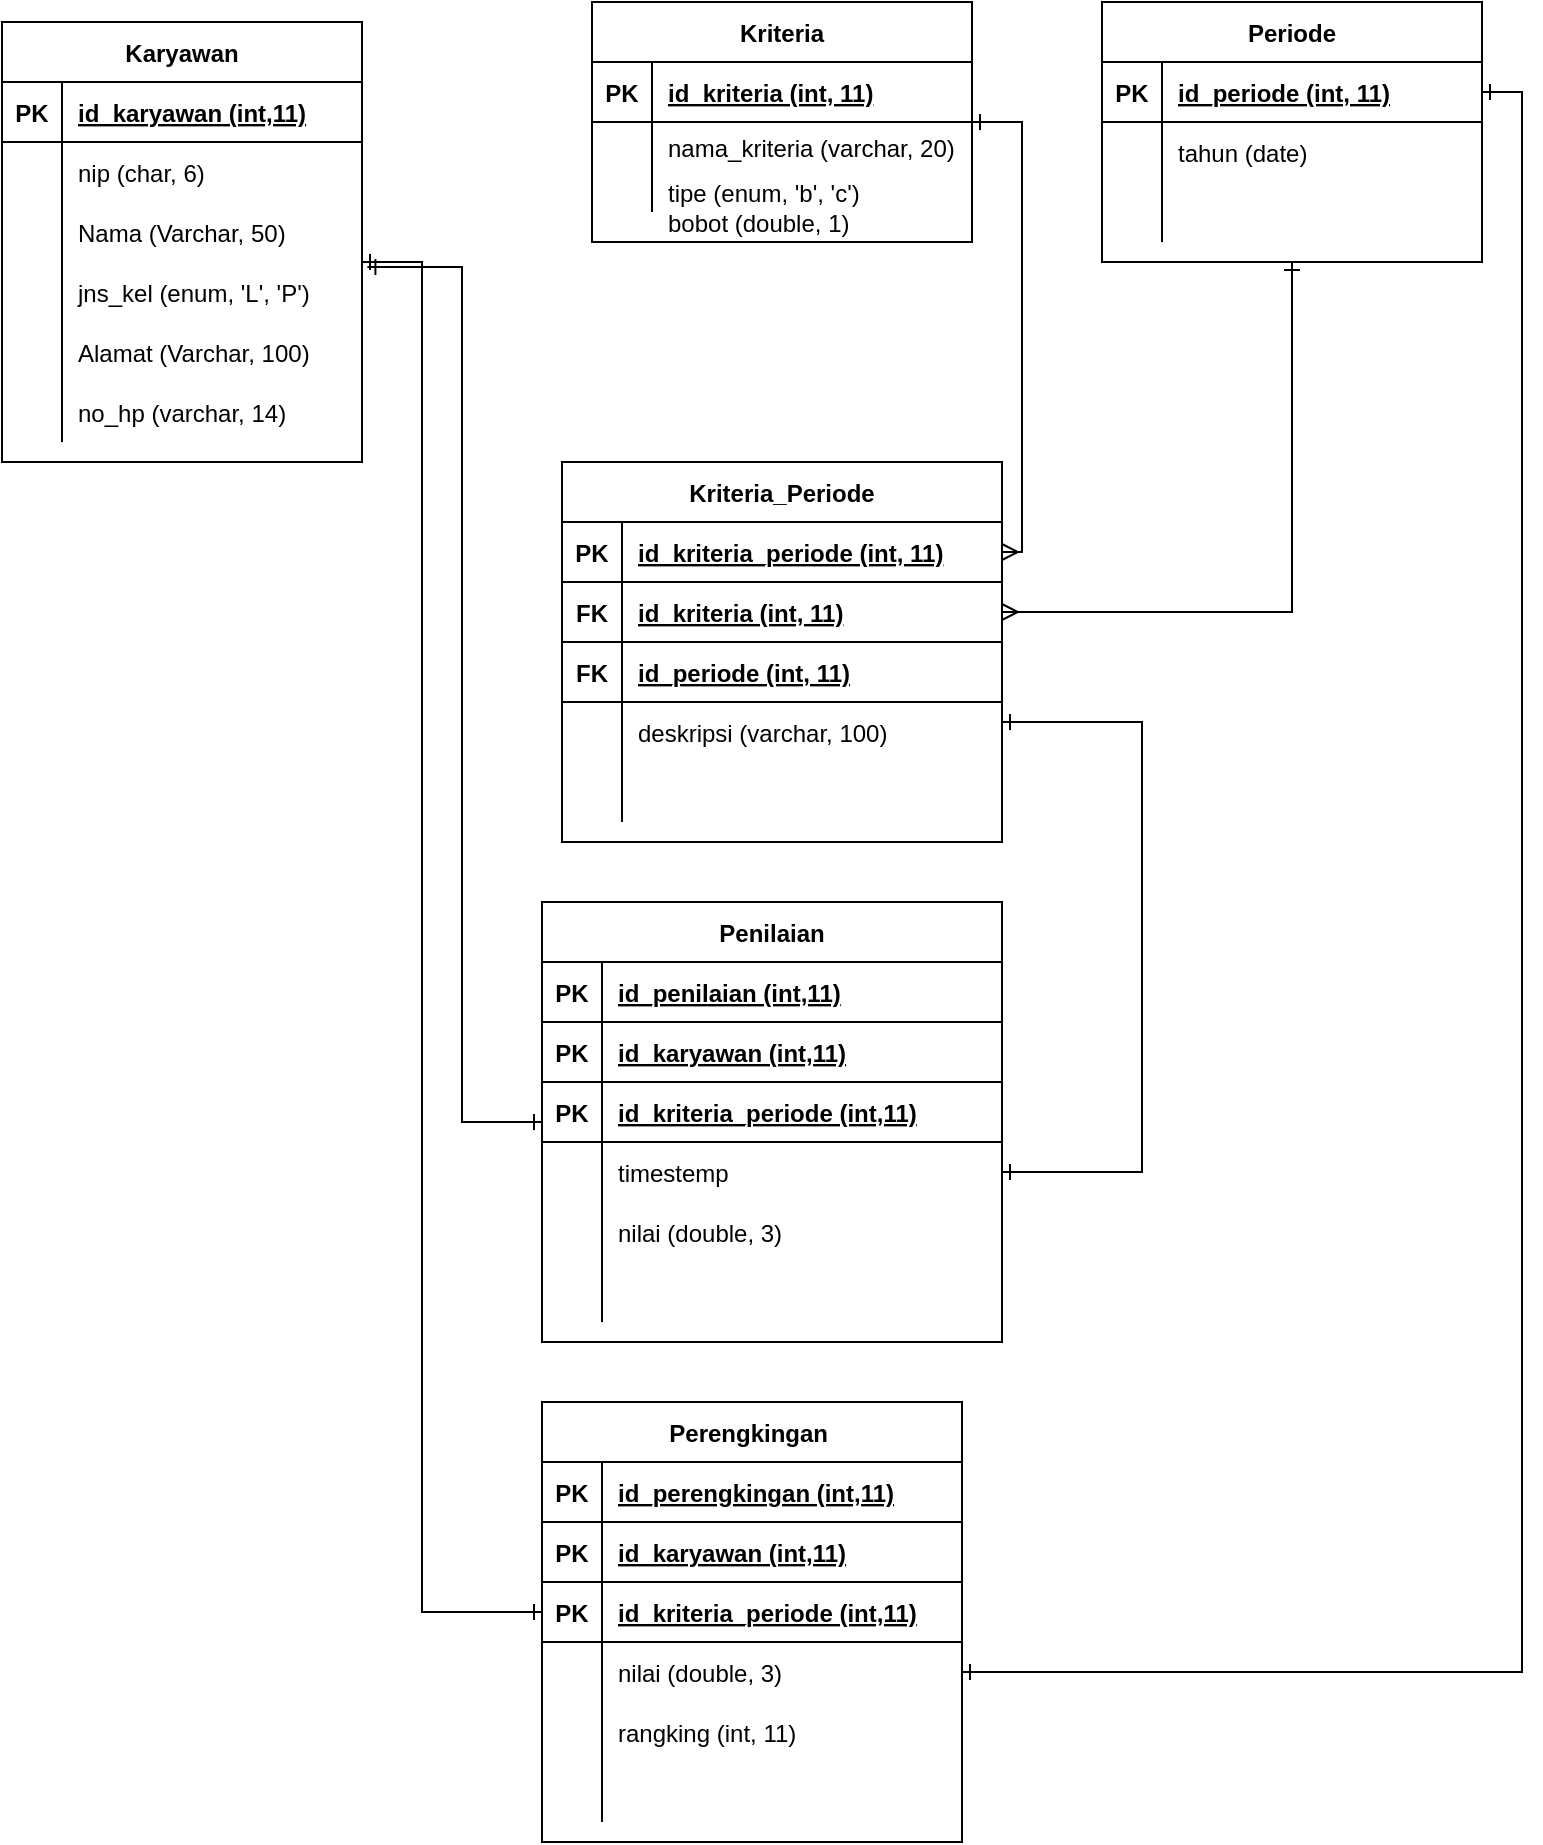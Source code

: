 <mxfile version="14.4.3" type="device" pages="2"><diagram id="hO3wSKTfflFq28beUE07" name="Page-1"><mxGraphModel dx="291" dy="78" grid="1" gridSize="10" guides="1" tooltips="1" connect="1" arrows="1" fold="1" page="1" pageScale="1" pageWidth="850" pageHeight="1100" math="0" shadow="0"><root><mxCell id="0"/><mxCell id="1" parent="0"/><mxCell id="R7tYmYA0-GJG9wKYGrVQ-1" value="Karyawan" style="shape=table;startSize=30;container=1;collapsible=1;childLayout=tableLayout;fixedRows=1;rowLines=0;fontStyle=1;align=center;resizeLast=1;" parent="1" vertex="1"><mxGeometry x="40" y="20" width="180" height="220" as="geometry"/></mxCell><mxCell id="R7tYmYA0-GJG9wKYGrVQ-2" value="" style="shape=partialRectangle;collapsible=0;dropTarget=0;pointerEvents=0;fillColor=none;top=0;left=0;bottom=1;right=0;points=[[0,0.5],[1,0.5]];portConstraint=eastwest;" parent="R7tYmYA0-GJG9wKYGrVQ-1" vertex="1"><mxGeometry y="30" width="180" height="30" as="geometry"/></mxCell><mxCell id="R7tYmYA0-GJG9wKYGrVQ-3" value="PK" style="shape=partialRectangle;connectable=0;fillColor=none;top=0;left=0;bottom=0;right=0;fontStyle=1;overflow=hidden;" parent="R7tYmYA0-GJG9wKYGrVQ-2" vertex="1"><mxGeometry width="30" height="30" as="geometry"/></mxCell><mxCell id="R7tYmYA0-GJG9wKYGrVQ-4" value="id_karyawan (int,11)" style="shape=partialRectangle;connectable=0;fillColor=none;top=0;left=0;bottom=0;right=0;align=left;spacingLeft=6;fontStyle=5;overflow=hidden;" parent="R7tYmYA0-GJG9wKYGrVQ-2" vertex="1"><mxGeometry x="30" width="150" height="30" as="geometry"/></mxCell><mxCell id="R7tYmYA0-GJG9wKYGrVQ-5" value="" style="shape=partialRectangle;collapsible=0;dropTarget=0;pointerEvents=0;fillColor=none;top=0;left=0;bottom=0;right=0;points=[[0,0.5],[1,0.5]];portConstraint=eastwest;" parent="R7tYmYA0-GJG9wKYGrVQ-1" vertex="1"><mxGeometry y="60" width="180" height="30" as="geometry"/></mxCell><mxCell id="R7tYmYA0-GJG9wKYGrVQ-6" value="" style="shape=partialRectangle;connectable=0;fillColor=none;top=0;left=0;bottom=0;right=0;editable=1;overflow=hidden;" parent="R7tYmYA0-GJG9wKYGrVQ-5" vertex="1"><mxGeometry width="30" height="30" as="geometry"/></mxCell><mxCell id="R7tYmYA0-GJG9wKYGrVQ-7" value="nip (char, 6)" style="shape=partialRectangle;connectable=0;fillColor=none;top=0;left=0;bottom=0;right=0;align=left;spacingLeft=6;overflow=hidden;" parent="R7tYmYA0-GJG9wKYGrVQ-5" vertex="1"><mxGeometry x="30" width="150" height="30" as="geometry"/></mxCell><mxCell id="R7tYmYA0-GJG9wKYGrVQ-8" value="" style="shape=partialRectangle;collapsible=0;dropTarget=0;pointerEvents=0;fillColor=none;top=0;left=0;bottom=0;right=0;points=[[0,0.5],[1,0.5]];portConstraint=eastwest;" parent="R7tYmYA0-GJG9wKYGrVQ-1" vertex="1"><mxGeometry y="90" width="180" height="30" as="geometry"/></mxCell><mxCell id="R7tYmYA0-GJG9wKYGrVQ-9" value="" style="shape=partialRectangle;connectable=0;fillColor=none;top=0;left=0;bottom=0;right=0;editable=1;overflow=hidden;" parent="R7tYmYA0-GJG9wKYGrVQ-8" vertex="1"><mxGeometry width="30" height="30" as="geometry"/></mxCell><mxCell id="R7tYmYA0-GJG9wKYGrVQ-10" value="Nama (Varchar, 50)" style="shape=partialRectangle;connectable=0;fillColor=none;top=0;left=0;bottom=0;right=0;align=left;spacingLeft=6;overflow=hidden;" parent="R7tYmYA0-GJG9wKYGrVQ-8" vertex="1"><mxGeometry x="30" width="150" height="30" as="geometry"/></mxCell><mxCell id="R7tYmYA0-GJG9wKYGrVQ-11" value="" style="shape=partialRectangle;collapsible=0;dropTarget=0;pointerEvents=0;fillColor=none;top=0;left=0;bottom=0;right=0;points=[[0,0.5],[1,0.5]];portConstraint=eastwest;" parent="R7tYmYA0-GJG9wKYGrVQ-1" vertex="1"><mxGeometry y="120" width="180" height="30" as="geometry"/></mxCell><mxCell id="R7tYmYA0-GJG9wKYGrVQ-12" value="" style="shape=partialRectangle;connectable=0;fillColor=none;top=0;left=0;bottom=0;right=0;editable=1;overflow=hidden;" parent="R7tYmYA0-GJG9wKYGrVQ-11" vertex="1"><mxGeometry width="30" height="30" as="geometry"/></mxCell><mxCell id="R7tYmYA0-GJG9wKYGrVQ-13" value="jns_kel (enum, 'L', 'P')" style="shape=partialRectangle;connectable=0;fillColor=none;top=0;left=0;bottom=0;right=0;align=left;spacingLeft=6;overflow=hidden;" parent="R7tYmYA0-GJG9wKYGrVQ-11" vertex="1"><mxGeometry x="30" width="150" height="30" as="geometry"/></mxCell><mxCell id="R7tYmYA0-GJG9wKYGrVQ-14" value="" style="shape=partialRectangle;collapsible=0;dropTarget=0;pointerEvents=0;fillColor=none;top=0;left=0;bottom=0;right=0;points=[[0,0.5],[1,0.5]];portConstraint=eastwest;" parent="R7tYmYA0-GJG9wKYGrVQ-1" vertex="1"><mxGeometry y="150" width="180" height="30" as="geometry"/></mxCell><mxCell id="R7tYmYA0-GJG9wKYGrVQ-15" value="" style="shape=partialRectangle;connectable=0;fillColor=none;top=0;left=0;bottom=0;right=0;editable=1;overflow=hidden;" parent="R7tYmYA0-GJG9wKYGrVQ-14" vertex="1"><mxGeometry width="30" height="30" as="geometry"/></mxCell><mxCell id="R7tYmYA0-GJG9wKYGrVQ-16" value="Alamat (Varchar, 100)" style="shape=partialRectangle;connectable=0;fillColor=none;top=0;left=0;bottom=0;right=0;align=left;spacingLeft=6;overflow=hidden;" parent="R7tYmYA0-GJG9wKYGrVQ-14" vertex="1"><mxGeometry x="30" width="150" height="30" as="geometry"/></mxCell><mxCell id="R7tYmYA0-GJG9wKYGrVQ-17" value="" style="shape=partialRectangle;collapsible=0;dropTarget=0;pointerEvents=0;fillColor=none;top=0;left=0;bottom=0;right=0;points=[[0,0.5],[1,0.5]];portConstraint=eastwest;" parent="R7tYmYA0-GJG9wKYGrVQ-1" vertex="1"><mxGeometry y="180" width="180" height="30" as="geometry"/></mxCell><mxCell id="R7tYmYA0-GJG9wKYGrVQ-18" value="" style="shape=partialRectangle;connectable=0;fillColor=none;top=0;left=0;bottom=0;right=0;editable=1;overflow=hidden;" parent="R7tYmYA0-GJG9wKYGrVQ-17" vertex="1"><mxGeometry width="30" height="30" as="geometry"/></mxCell><mxCell id="R7tYmYA0-GJG9wKYGrVQ-19" value="no_hp (varchar, 14)" style="shape=partialRectangle;connectable=0;fillColor=none;top=0;left=0;bottom=0;right=0;align=left;spacingLeft=6;overflow=hidden;" parent="R7tYmYA0-GJG9wKYGrVQ-17" vertex="1"><mxGeometry x="30" width="150" height="30" as="geometry"/></mxCell><mxCell id="R7tYmYA0-GJG9wKYGrVQ-114" style="edgeStyle=orthogonalEdgeStyle;rounded=0;orthogonalLoop=1;jettySize=auto;html=1;entryX=1;entryY=0.5;entryDx=0;entryDy=0;startArrow=ERone;startFill=0;endArrow=ERmany;endFill=0;" parent="1" source="R7tYmYA0-GJG9wKYGrVQ-20" target="R7tYmYA0-GJG9wKYGrVQ-57" edge="1"><mxGeometry relative="1" as="geometry"><Array as="points"><mxPoint x="550" y="285"/></Array></mxGeometry></mxCell><mxCell id="R7tYmYA0-GJG9wKYGrVQ-20" value="Kriteria" style="shape=table;startSize=30;container=1;collapsible=1;childLayout=tableLayout;fixedRows=1;rowLines=0;fontStyle=1;align=center;resizeLast=1;" parent="1" vertex="1"><mxGeometry x="335" y="10" width="190" height="120" as="geometry"/></mxCell><mxCell id="R7tYmYA0-GJG9wKYGrVQ-21" value="" style="shape=partialRectangle;collapsible=0;dropTarget=0;pointerEvents=0;fillColor=none;top=0;left=0;bottom=1;right=0;points=[[0,0.5],[1,0.5]];portConstraint=eastwest;" parent="R7tYmYA0-GJG9wKYGrVQ-20" vertex="1"><mxGeometry y="30" width="190" height="30" as="geometry"/></mxCell><mxCell id="R7tYmYA0-GJG9wKYGrVQ-22" value="PK" style="shape=partialRectangle;connectable=0;fillColor=none;top=0;left=0;bottom=0;right=0;fontStyle=1;overflow=hidden;" parent="R7tYmYA0-GJG9wKYGrVQ-21" vertex="1"><mxGeometry width="30" height="30" as="geometry"><mxRectangle width="30" height="30" as="alternateBounds"/></mxGeometry></mxCell><mxCell id="R7tYmYA0-GJG9wKYGrVQ-23" value="id_kriteria (int, 11)" style="shape=partialRectangle;connectable=0;fillColor=none;top=0;left=0;bottom=0;right=0;align=left;spacingLeft=6;fontStyle=5;overflow=hidden;" parent="R7tYmYA0-GJG9wKYGrVQ-21" vertex="1"><mxGeometry x="30" width="160" height="30" as="geometry"><mxRectangle width="160" height="30" as="alternateBounds"/></mxGeometry></mxCell><mxCell id="R7tYmYA0-GJG9wKYGrVQ-24" value="" style="shape=partialRectangle;collapsible=0;dropTarget=0;pointerEvents=0;fillColor=none;top=0;left=0;bottom=0;right=0;points=[[0,0.5],[1,0.5]];portConstraint=eastwest;" parent="R7tYmYA0-GJG9wKYGrVQ-20" vertex="1"><mxGeometry y="60" width="190" height="25" as="geometry"/></mxCell><mxCell id="R7tYmYA0-GJG9wKYGrVQ-25" value="" style="shape=partialRectangle;connectable=0;fillColor=none;top=0;left=0;bottom=0;right=0;editable=1;overflow=hidden;" parent="R7tYmYA0-GJG9wKYGrVQ-24" vertex="1"><mxGeometry width="30" height="25" as="geometry"><mxRectangle width="30" height="25" as="alternateBounds"/></mxGeometry></mxCell><mxCell id="R7tYmYA0-GJG9wKYGrVQ-26" value="nama_kriteria (varchar, 20)" style="shape=partialRectangle;connectable=0;fillColor=none;top=0;left=0;bottom=0;right=0;align=left;spacingLeft=6;overflow=hidden;" parent="R7tYmYA0-GJG9wKYGrVQ-24" vertex="1"><mxGeometry x="30" width="160" height="25" as="geometry"><mxRectangle width="160" height="25" as="alternateBounds"/></mxGeometry></mxCell><mxCell id="R7tYmYA0-GJG9wKYGrVQ-183" value="" style="shape=partialRectangle;collapsible=0;dropTarget=0;pointerEvents=0;fillColor=none;top=0;left=0;bottom=0;right=0;points=[[0,0.5],[1,0.5]];portConstraint=eastwest;" parent="R7tYmYA0-GJG9wKYGrVQ-20" vertex="1"><mxGeometry y="85" width="190" height="20" as="geometry"/></mxCell><mxCell id="R7tYmYA0-GJG9wKYGrVQ-184" value="" style="shape=partialRectangle;connectable=0;fillColor=none;top=0;left=0;bottom=0;right=0;editable=1;overflow=hidden;" parent="R7tYmYA0-GJG9wKYGrVQ-183" vertex="1"><mxGeometry width="30" height="20" as="geometry"><mxRectangle width="30" height="20" as="alternateBounds"/></mxGeometry></mxCell><mxCell id="R7tYmYA0-GJG9wKYGrVQ-185" value="tipe (enum, 'b', 'c')" style="shape=partialRectangle;connectable=0;fillColor=none;top=0;left=0;bottom=0;right=0;align=left;spacingLeft=6;overflow=hidden;" parent="R7tYmYA0-GJG9wKYGrVQ-183" vertex="1"><mxGeometry x="30" width="160" height="20" as="geometry"><mxRectangle width="160" height="20" as="alternateBounds"/></mxGeometry></mxCell><mxCell id="R7tYmYA0-GJG9wKYGrVQ-81" style="edgeStyle=orthogonalEdgeStyle;rounded=0;orthogonalLoop=1;jettySize=auto;html=1;entryX=1;entryY=0.5;entryDx=0;entryDy=0;endArrow=ERmany;endFill=0;startArrow=ERone;startFill=0;" parent="1" source="R7tYmYA0-GJG9wKYGrVQ-46" target="R7tYmYA0-GJG9wKYGrVQ-72" edge="1"><mxGeometry relative="1" as="geometry"/></mxCell><mxCell id="R7tYmYA0-GJG9wKYGrVQ-46" value="Periode" style="shape=table;startSize=30;container=1;collapsible=1;childLayout=tableLayout;fixedRows=1;rowLines=0;fontStyle=1;align=center;resizeLast=1;" parent="1" vertex="1"><mxGeometry x="590" y="10" width="190" height="130" as="geometry"/></mxCell><mxCell id="R7tYmYA0-GJG9wKYGrVQ-47" value="" style="shape=partialRectangle;collapsible=0;dropTarget=0;pointerEvents=0;fillColor=none;top=0;left=0;bottom=1;right=0;points=[[0,0.5],[1,0.5]];portConstraint=eastwest;" parent="R7tYmYA0-GJG9wKYGrVQ-46" vertex="1"><mxGeometry y="30" width="190" height="30" as="geometry"/></mxCell><mxCell id="R7tYmYA0-GJG9wKYGrVQ-48" value="PK" style="shape=partialRectangle;connectable=0;fillColor=none;top=0;left=0;bottom=0;right=0;fontStyle=1;overflow=hidden;" parent="R7tYmYA0-GJG9wKYGrVQ-47" vertex="1"><mxGeometry width="30" height="30" as="geometry"/></mxCell><mxCell id="R7tYmYA0-GJG9wKYGrVQ-49" value="id_periode (int, 11)" style="shape=partialRectangle;connectable=0;fillColor=none;top=0;left=0;bottom=0;right=0;align=left;spacingLeft=6;fontStyle=5;overflow=hidden;" parent="R7tYmYA0-GJG9wKYGrVQ-47" vertex="1"><mxGeometry x="30" width="160" height="30" as="geometry"/></mxCell><mxCell id="R7tYmYA0-GJG9wKYGrVQ-50" value="" style="shape=partialRectangle;collapsible=0;dropTarget=0;pointerEvents=0;fillColor=none;top=0;left=0;bottom=0;right=0;points=[[0,0.5],[1,0.5]];portConstraint=eastwest;" parent="R7tYmYA0-GJG9wKYGrVQ-46" vertex="1"><mxGeometry y="60" width="190" height="30" as="geometry"/></mxCell><mxCell id="R7tYmYA0-GJG9wKYGrVQ-51" value="" style="shape=partialRectangle;connectable=0;fillColor=none;top=0;left=0;bottom=0;right=0;editable=1;overflow=hidden;" parent="R7tYmYA0-GJG9wKYGrVQ-50" vertex="1"><mxGeometry width="30" height="30" as="geometry"/></mxCell><mxCell id="R7tYmYA0-GJG9wKYGrVQ-52" value="tahun (date)" style="shape=partialRectangle;connectable=0;fillColor=none;top=0;left=0;bottom=0;right=0;align=left;spacingLeft=6;overflow=hidden;" parent="R7tYmYA0-GJG9wKYGrVQ-50" vertex="1"><mxGeometry x="30" width="160" height="30" as="geometry"/></mxCell><mxCell id="R7tYmYA0-GJG9wKYGrVQ-53" value="" style="shape=partialRectangle;collapsible=0;dropTarget=0;pointerEvents=0;fillColor=none;top=0;left=0;bottom=0;right=0;points=[[0,0.5],[1,0.5]];portConstraint=eastwest;" parent="R7tYmYA0-GJG9wKYGrVQ-46" vertex="1"><mxGeometry y="90" width="190" height="30" as="geometry"/></mxCell><mxCell id="R7tYmYA0-GJG9wKYGrVQ-54" value="" style="shape=partialRectangle;connectable=0;fillColor=none;top=0;left=0;bottom=0;right=0;editable=1;overflow=hidden;" parent="R7tYmYA0-GJG9wKYGrVQ-53" vertex="1"><mxGeometry width="30" height="30" as="geometry"/></mxCell><mxCell id="R7tYmYA0-GJG9wKYGrVQ-55" value="" style="shape=partialRectangle;connectable=0;fillColor=none;top=0;left=0;bottom=0;right=0;align=left;spacingLeft=6;overflow=hidden;" parent="R7tYmYA0-GJG9wKYGrVQ-53" vertex="1"><mxGeometry x="30" width="160" height="30" as="geometry"/></mxCell><mxCell id="R7tYmYA0-GJG9wKYGrVQ-56" value="Kriteria_Periode" style="shape=table;startSize=30;container=1;collapsible=1;childLayout=tableLayout;fixedRows=1;rowLines=0;fontStyle=1;align=center;resizeLast=1;" parent="1" vertex="1"><mxGeometry x="320" y="240" width="220" height="190" as="geometry"/></mxCell><mxCell id="R7tYmYA0-GJG9wKYGrVQ-57" value="" style="shape=partialRectangle;collapsible=0;dropTarget=0;pointerEvents=0;fillColor=none;top=0;left=0;bottom=1;right=0;points=[[0,0.5],[1,0.5]];portConstraint=eastwest;" parent="R7tYmYA0-GJG9wKYGrVQ-56" vertex="1"><mxGeometry y="30" width="220" height="30" as="geometry"/></mxCell><mxCell id="R7tYmYA0-GJG9wKYGrVQ-58" value="PK" style="shape=partialRectangle;connectable=0;fillColor=none;top=0;left=0;bottom=0;right=0;fontStyle=1;overflow=hidden;" parent="R7tYmYA0-GJG9wKYGrVQ-57" vertex="1"><mxGeometry width="30" height="30" as="geometry"><mxRectangle width="30" height="30" as="alternateBounds"/></mxGeometry></mxCell><mxCell id="R7tYmYA0-GJG9wKYGrVQ-59" value="id_kriteria_periode (int, 11)" style="shape=partialRectangle;connectable=0;fillColor=none;top=0;left=0;bottom=0;right=0;align=left;spacingLeft=6;fontStyle=5;overflow=hidden;" parent="R7tYmYA0-GJG9wKYGrVQ-57" vertex="1"><mxGeometry x="30" width="190" height="30" as="geometry"><mxRectangle width="190" height="30" as="alternateBounds"/></mxGeometry></mxCell><mxCell id="R7tYmYA0-GJG9wKYGrVQ-66" value="" style="shape=partialRectangle;collapsible=0;dropTarget=0;pointerEvents=0;fillColor=none;top=0;left=0;bottom=0;right=0;points=[[0,0.5],[1,0.5]];portConstraint=eastwest;" parent="R7tYmYA0-GJG9wKYGrVQ-56" vertex="1"><mxGeometry y="60" width="220" height="30" as="geometry"/></mxCell><mxCell id="R7tYmYA0-GJG9wKYGrVQ-67" value="" style="shape=partialRectangle;connectable=0;fillColor=none;top=0;left=0;bottom=0;right=0;editable=1;overflow=hidden;" parent="R7tYmYA0-GJG9wKYGrVQ-66" vertex="1"><mxGeometry width="30" height="30" as="geometry"><mxRectangle width="30" height="30" as="alternateBounds"/></mxGeometry></mxCell><mxCell id="R7tYmYA0-GJG9wKYGrVQ-68" value="" style="shape=partialRectangle;connectable=0;fillColor=none;top=0;left=0;bottom=0;right=0;align=left;spacingLeft=6;overflow=hidden;" parent="R7tYmYA0-GJG9wKYGrVQ-66" vertex="1"><mxGeometry x="30" width="190" height="30" as="geometry"><mxRectangle width="190" height="30" as="alternateBounds"/></mxGeometry></mxCell><mxCell id="R7tYmYA0-GJG9wKYGrVQ-60" value="" style="shape=partialRectangle;collapsible=0;dropTarget=0;pointerEvents=0;fillColor=none;top=0;left=0;bottom=0;right=0;points=[[0,0.5],[1,0.5]];portConstraint=eastwest;" parent="R7tYmYA0-GJG9wKYGrVQ-56" vertex="1"><mxGeometry y="90" width="220" height="30" as="geometry"/></mxCell><mxCell id="R7tYmYA0-GJG9wKYGrVQ-61" value="" style="shape=partialRectangle;connectable=0;fillColor=none;top=0;left=0;bottom=0;right=0;editable=1;overflow=hidden;" parent="R7tYmYA0-GJG9wKYGrVQ-60" vertex="1"><mxGeometry width="30" height="30" as="geometry"><mxRectangle width="30" height="30" as="alternateBounds"/></mxGeometry></mxCell><mxCell id="R7tYmYA0-GJG9wKYGrVQ-62" value="" style="shape=partialRectangle;connectable=0;fillColor=none;top=0;left=0;bottom=0;right=0;align=left;spacingLeft=6;overflow=hidden;" parent="R7tYmYA0-GJG9wKYGrVQ-60" vertex="1"><mxGeometry x="30" width="190" height="30" as="geometry"><mxRectangle width="190" height="30" as="alternateBounds"/></mxGeometry></mxCell><mxCell id="R7tYmYA0-GJG9wKYGrVQ-63" value="" style="shape=partialRectangle;collapsible=0;dropTarget=0;pointerEvents=0;fillColor=none;top=0;left=0;bottom=0;right=0;points=[[0,0.5],[1,0.5]];portConstraint=eastwest;" parent="R7tYmYA0-GJG9wKYGrVQ-56" vertex="1"><mxGeometry y="120" width="220" height="30" as="geometry"/></mxCell><mxCell id="R7tYmYA0-GJG9wKYGrVQ-64" value="" style="shape=partialRectangle;connectable=0;fillColor=none;top=0;left=0;bottom=0;right=0;editable=1;overflow=hidden;" parent="R7tYmYA0-GJG9wKYGrVQ-63" vertex="1"><mxGeometry width="30" height="30" as="geometry"><mxRectangle width="30" height="30" as="alternateBounds"/></mxGeometry></mxCell><mxCell id="R7tYmYA0-GJG9wKYGrVQ-65" value="deskripsi (varchar, 100) " style="shape=partialRectangle;connectable=0;fillColor=none;top=0;left=0;bottom=0;right=0;align=left;spacingLeft=6;overflow=hidden;" parent="R7tYmYA0-GJG9wKYGrVQ-63" vertex="1"><mxGeometry x="30" width="190" height="30" as="geometry"><mxRectangle width="190" height="30" as="alternateBounds"/></mxGeometry></mxCell><mxCell id="2" value="" style="shape=partialRectangle;collapsible=0;dropTarget=0;pointerEvents=0;fillColor=none;top=0;left=0;bottom=0;right=0;points=[[0,0.5],[1,0.5]];portConstraint=eastwest;" parent="R7tYmYA0-GJG9wKYGrVQ-56" vertex="1"><mxGeometry y="150" width="220" height="30" as="geometry"/></mxCell><mxCell id="3" value="" style="shape=partialRectangle;connectable=0;fillColor=none;top=0;left=0;bottom=0;right=0;editable=1;overflow=hidden;" parent="2" vertex="1"><mxGeometry width="30" height="30" as="geometry"><mxRectangle width="30" height="30" as="alternateBounds"/></mxGeometry></mxCell><mxCell id="4" value="" style="shape=partialRectangle;connectable=0;fillColor=none;top=0;left=0;bottom=0;right=0;align=left;spacingLeft=6;overflow=hidden;" parent="2" vertex="1"><mxGeometry x="30" width="190" height="30" as="geometry"><mxRectangle width="190" height="30" as="alternateBounds"/></mxGeometry></mxCell><mxCell id="R7tYmYA0-GJG9wKYGrVQ-72" value="" style="shape=partialRectangle;collapsible=0;dropTarget=0;pointerEvents=0;fillColor=none;top=0;left=0;bottom=1;right=0;points=[[0,0.5],[1,0.5]];portConstraint=eastwest;" parent="1" vertex="1"><mxGeometry x="320" y="300" width="220" height="30" as="geometry"/></mxCell><mxCell id="R7tYmYA0-GJG9wKYGrVQ-73" value="FK" style="shape=partialRectangle;connectable=0;fillColor=none;top=0;left=0;bottom=0;right=0;fontStyle=1;overflow=hidden;" parent="R7tYmYA0-GJG9wKYGrVQ-72" vertex="1"><mxGeometry width="30" height="30" as="geometry"/></mxCell><mxCell id="R7tYmYA0-GJG9wKYGrVQ-74" value="id_kriteria (int, 11)" style="shape=partialRectangle;connectable=0;fillColor=none;top=0;left=0;bottom=0;right=0;align=left;spacingLeft=6;fontStyle=5;overflow=hidden;" parent="R7tYmYA0-GJG9wKYGrVQ-72" vertex="1"><mxGeometry x="30" width="190" height="30" as="geometry"/></mxCell><mxCell id="R7tYmYA0-GJG9wKYGrVQ-75" value="" style="shape=partialRectangle;collapsible=0;dropTarget=0;pointerEvents=0;fillColor=none;top=0;left=0;bottom=1;right=0;points=[[0,0.5],[1,0.5]];portConstraint=eastwest;" parent="1" vertex="1"><mxGeometry x="320" y="330" width="220" height="30" as="geometry"/></mxCell><mxCell id="R7tYmYA0-GJG9wKYGrVQ-76" value="FK" style="shape=partialRectangle;connectable=0;fillColor=none;top=0;left=0;bottom=0;right=0;fontStyle=1;overflow=hidden;" parent="R7tYmYA0-GJG9wKYGrVQ-75" vertex="1"><mxGeometry width="30" height="30" as="geometry"/></mxCell><mxCell id="R7tYmYA0-GJG9wKYGrVQ-77" value="id_periode (int, 11)" style="shape=partialRectangle;connectable=0;fillColor=none;top=0;left=0;bottom=0;right=0;align=left;spacingLeft=6;fontStyle=5;overflow=hidden;" parent="R7tYmYA0-GJG9wKYGrVQ-75" vertex="1"><mxGeometry x="30" width="190" height="30" as="geometry"/></mxCell><mxCell id="R7tYmYA0-GJG9wKYGrVQ-113" style="edgeStyle=orthogonalEdgeStyle;rounded=0;orthogonalLoop=1;jettySize=auto;html=1;entryX=1.015;entryY=0.084;entryDx=0;entryDy=0;startArrow=ERone;startFill=0;endArrow=ERone;endFill=0;entryPerimeter=0;" parent="1" source="R7tYmYA0-GJG9wKYGrVQ-85" target="R7tYmYA0-GJG9wKYGrVQ-11" edge="1"><mxGeometry relative="1" as="geometry"><Array as="points"><mxPoint x="270" y="570"/><mxPoint x="270" y="143"/></Array></mxGeometry></mxCell><mxCell id="R7tYmYA0-GJG9wKYGrVQ-85" value="Penilaian" style="shape=table;startSize=30;container=1;collapsible=1;childLayout=tableLayout;fixedRows=1;rowLines=0;fontStyle=1;align=center;resizeLast=1;" parent="1" vertex="1"><mxGeometry x="310" y="460" width="230" height="220" as="geometry"/></mxCell><mxCell id="R7tYmYA0-GJG9wKYGrVQ-86" value="" style="shape=partialRectangle;collapsible=0;dropTarget=0;pointerEvents=0;fillColor=none;top=0;left=0;bottom=1;right=0;points=[[0,0.5],[1,0.5]];portConstraint=eastwest;" parent="R7tYmYA0-GJG9wKYGrVQ-85" vertex="1"><mxGeometry y="30" width="230" height="30" as="geometry"/></mxCell><mxCell id="R7tYmYA0-GJG9wKYGrVQ-87" value="PK" style="shape=partialRectangle;connectable=0;fillColor=none;top=0;left=0;bottom=0;right=0;fontStyle=1;overflow=hidden;" parent="R7tYmYA0-GJG9wKYGrVQ-86" vertex="1"><mxGeometry width="30" height="30" as="geometry"/></mxCell><mxCell id="R7tYmYA0-GJG9wKYGrVQ-88" value="id_penilaian (int,11)" style="shape=partialRectangle;connectable=0;fillColor=none;top=0;left=0;bottom=0;right=0;align=left;spacingLeft=6;fontStyle=5;overflow=hidden;" parent="R7tYmYA0-GJG9wKYGrVQ-86" vertex="1"><mxGeometry x="30" width="200" height="30" as="geometry"/></mxCell><mxCell id="R7tYmYA0-GJG9wKYGrVQ-108" value="" style="shape=partialRectangle;collapsible=0;dropTarget=0;pointerEvents=0;fillColor=none;top=0;left=0;bottom=1;right=0;points=[[0,0.5],[1,0.5]];portConstraint=eastwest;" parent="R7tYmYA0-GJG9wKYGrVQ-85" vertex="1"><mxGeometry y="60" width="230" height="30" as="geometry"/></mxCell><mxCell id="R7tYmYA0-GJG9wKYGrVQ-109" value="PK" style="shape=partialRectangle;connectable=0;fillColor=none;top=0;left=0;bottom=0;right=0;fontStyle=1;overflow=hidden;" parent="R7tYmYA0-GJG9wKYGrVQ-108" vertex="1"><mxGeometry width="30" height="30" as="geometry"/></mxCell><mxCell id="R7tYmYA0-GJG9wKYGrVQ-110" value="id_karyawan (int,11)" style="shape=partialRectangle;connectable=0;fillColor=none;top=0;left=0;bottom=0;right=0;align=left;spacingLeft=6;fontStyle=5;overflow=hidden;" parent="R7tYmYA0-GJG9wKYGrVQ-108" vertex="1"><mxGeometry x="30" width="200" height="30" as="geometry"/></mxCell><mxCell id="R7tYmYA0-GJG9wKYGrVQ-100" value="" style="shape=partialRectangle;collapsible=0;dropTarget=0;pointerEvents=0;fillColor=none;top=0;left=0;bottom=1;right=0;points=[[0,0.5],[1,0.5]];portConstraint=eastwest;" parent="R7tYmYA0-GJG9wKYGrVQ-85" vertex="1"><mxGeometry y="90" width="230" height="30" as="geometry"/></mxCell><mxCell id="R7tYmYA0-GJG9wKYGrVQ-101" value="PK" style="shape=partialRectangle;connectable=0;fillColor=none;top=0;left=0;bottom=0;right=0;fontStyle=1;overflow=hidden;" parent="R7tYmYA0-GJG9wKYGrVQ-100" vertex="1"><mxGeometry width="30" height="30" as="geometry"/></mxCell><mxCell id="R7tYmYA0-GJG9wKYGrVQ-102" value="id_kriteria_periode (int,11)" style="shape=partialRectangle;connectable=0;fillColor=none;top=0;left=0;bottom=0;right=0;align=left;spacingLeft=6;fontStyle=5;overflow=hidden;" parent="R7tYmYA0-GJG9wKYGrVQ-100" vertex="1"><mxGeometry x="30" width="200" height="30" as="geometry"/></mxCell><mxCell id="R7tYmYA0-GJG9wKYGrVQ-89" value="" style="shape=partialRectangle;collapsible=0;dropTarget=0;pointerEvents=0;fillColor=none;top=0;left=0;bottom=0;right=0;points=[[0,0.5],[1,0.5]];portConstraint=eastwest;" parent="R7tYmYA0-GJG9wKYGrVQ-85" vertex="1"><mxGeometry y="120" width="230" height="30" as="geometry"/></mxCell><mxCell id="R7tYmYA0-GJG9wKYGrVQ-90" value="" style="shape=partialRectangle;connectable=0;fillColor=none;top=0;left=0;bottom=0;right=0;editable=1;overflow=hidden;" parent="R7tYmYA0-GJG9wKYGrVQ-89" vertex="1"><mxGeometry width="30" height="30" as="geometry"/></mxCell><mxCell id="R7tYmYA0-GJG9wKYGrVQ-91" value="timestemp" style="shape=partialRectangle;connectable=0;fillColor=none;top=0;left=0;bottom=0;right=0;align=left;spacingLeft=6;overflow=hidden;" parent="R7tYmYA0-GJG9wKYGrVQ-89" vertex="1"><mxGeometry x="30" width="200" height="30" as="geometry"/></mxCell><mxCell id="R7tYmYA0-GJG9wKYGrVQ-92" value="" style="shape=partialRectangle;collapsible=0;dropTarget=0;pointerEvents=0;fillColor=none;top=0;left=0;bottom=0;right=0;points=[[0,0.5],[1,0.5]];portConstraint=eastwest;" parent="R7tYmYA0-GJG9wKYGrVQ-85" vertex="1"><mxGeometry y="150" width="230" height="30" as="geometry"/></mxCell><mxCell id="R7tYmYA0-GJG9wKYGrVQ-93" value="" style="shape=partialRectangle;connectable=0;fillColor=none;top=0;left=0;bottom=0;right=0;editable=1;overflow=hidden;" parent="R7tYmYA0-GJG9wKYGrVQ-92" vertex="1"><mxGeometry width="30" height="30" as="geometry"/></mxCell><mxCell id="R7tYmYA0-GJG9wKYGrVQ-94" value="nilai (double, 3)" style="shape=partialRectangle;connectable=0;fillColor=none;top=0;left=0;bottom=0;right=0;align=left;spacingLeft=6;overflow=hidden;" parent="R7tYmYA0-GJG9wKYGrVQ-92" vertex="1"><mxGeometry x="30" width="200" height="30" as="geometry"/></mxCell><mxCell id="R7tYmYA0-GJG9wKYGrVQ-95" value="" style="shape=partialRectangle;collapsible=0;dropTarget=0;pointerEvents=0;fillColor=none;top=0;left=0;bottom=0;right=0;points=[[0,0.5],[1,0.5]];portConstraint=eastwest;" parent="R7tYmYA0-GJG9wKYGrVQ-85" vertex="1"><mxGeometry y="180" width="230" height="30" as="geometry"/></mxCell><mxCell id="R7tYmYA0-GJG9wKYGrVQ-96" value="" style="shape=partialRectangle;connectable=0;fillColor=none;top=0;left=0;bottom=0;right=0;editable=1;overflow=hidden;" parent="R7tYmYA0-GJG9wKYGrVQ-95" vertex="1"><mxGeometry width="30" height="30" as="geometry"/></mxCell><mxCell id="R7tYmYA0-GJG9wKYGrVQ-97" value="" style="shape=partialRectangle;connectable=0;fillColor=none;top=0;left=0;bottom=0;right=0;align=left;spacingLeft=6;overflow=hidden;" parent="R7tYmYA0-GJG9wKYGrVQ-95" vertex="1"><mxGeometry x="30" width="200" height="30" as="geometry"/></mxCell><mxCell id="R7tYmYA0-GJG9wKYGrVQ-111" style="edgeStyle=orthogonalEdgeStyle;rounded=0;orthogonalLoop=1;jettySize=auto;html=1;startArrow=ERone;startFill=0;endArrow=ERone;endFill=0;" parent="1" source="R7tYmYA0-GJG9wKYGrVQ-89" edge="1"><mxGeometry relative="1" as="geometry"><mxPoint x="540" y="370" as="targetPoint"/><Array as="points"><mxPoint x="610" y="595"/><mxPoint x="610" y="370"/><mxPoint x="540" y="370"/></Array></mxGeometry></mxCell><mxCell id="R7tYmYA0-GJG9wKYGrVQ-115" value="Perengkingan " style="shape=table;startSize=30;container=1;collapsible=1;childLayout=tableLayout;fixedRows=1;rowLines=0;fontStyle=1;align=center;resizeLast=1;" parent="1" vertex="1"><mxGeometry x="310" y="710" width="210" height="220" as="geometry"/></mxCell><mxCell id="R7tYmYA0-GJG9wKYGrVQ-116" value="" style="shape=partialRectangle;collapsible=0;dropTarget=0;pointerEvents=0;fillColor=none;top=0;left=0;bottom=1;right=0;points=[[0,0.5],[1,0.5]];portConstraint=eastwest;" parent="R7tYmYA0-GJG9wKYGrVQ-115" vertex="1"><mxGeometry y="30" width="210" height="30" as="geometry"/></mxCell><mxCell id="R7tYmYA0-GJG9wKYGrVQ-117" value="PK" style="shape=partialRectangle;connectable=0;fillColor=none;top=0;left=0;bottom=0;right=0;fontStyle=1;overflow=hidden;" parent="R7tYmYA0-GJG9wKYGrVQ-116" vertex="1"><mxGeometry width="30" height="30" as="geometry"/></mxCell><mxCell id="R7tYmYA0-GJG9wKYGrVQ-118" value="id_perengkingan (int,11)" style="shape=partialRectangle;connectable=0;fillColor=none;top=0;left=0;bottom=0;right=0;align=left;spacingLeft=6;fontStyle=5;overflow=hidden;" parent="R7tYmYA0-GJG9wKYGrVQ-116" vertex="1"><mxGeometry x="30" width="180" height="30" as="geometry"/></mxCell><mxCell id="R7tYmYA0-GJG9wKYGrVQ-119" value="" style="shape=partialRectangle;collapsible=0;dropTarget=0;pointerEvents=0;fillColor=none;top=0;left=0;bottom=1;right=0;points=[[0,0.5],[1,0.5]];portConstraint=eastwest;" parent="R7tYmYA0-GJG9wKYGrVQ-115" vertex="1"><mxGeometry y="60" width="210" height="30" as="geometry"/></mxCell><mxCell id="R7tYmYA0-GJG9wKYGrVQ-120" value="PK" style="shape=partialRectangle;connectable=0;fillColor=none;top=0;left=0;bottom=0;right=0;fontStyle=1;overflow=hidden;" parent="R7tYmYA0-GJG9wKYGrVQ-119" vertex="1"><mxGeometry width="30" height="30" as="geometry"/></mxCell><mxCell id="R7tYmYA0-GJG9wKYGrVQ-121" value="id_karyawan (int,11)" style="shape=partialRectangle;connectable=0;fillColor=none;top=0;left=0;bottom=0;right=0;align=left;spacingLeft=6;fontStyle=5;overflow=hidden;" parent="R7tYmYA0-GJG9wKYGrVQ-119" vertex="1"><mxGeometry x="30" width="180" height="30" as="geometry"/></mxCell><mxCell id="R7tYmYA0-GJG9wKYGrVQ-122" value="" style="shape=partialRectangle;collapsible=0;dropTarget=0;pointerEvents=0;fillColor=none;top=0;left=0;bottom=1;right=0;points=[[0,0.5],[1,0.5]];portConstraint=eastwest;" parent="R7tYmYA0-GJG9wKYGrVQ-115" vertex="1"><mxGeometry y="90" width="210" height="30" as="geometry"/></mxCell><mxCell id="R7tYmYA0-GJG9wKYGrVQ-123" value="PK" style="shape=partialRectangle;connectable=0;fillColor=none;top=0;left=0;bottom=0;right=0;fontStyle=1;overflow=hidden;" parent="R7tYmYA0-GJG9wKYGrVQ-122" vertex="1"><mxGeometry width="30" height="30" as="geometry"/></mxCell><mxCell id="R7tYmYA0-GJG9wKYGrVQ-124" value="id_kriteria_periode (int,11)" style="shape=partialRectangle;connectable=0;fillColor=none;top=0;left=0;bottom=0;right=0;align=left;spacingLeft=6;fontStyle=5;overflow=hidden;" parent="R7tYmYA0-GJG9wKYGrVQ-122" vertex="1"><mxGeometry x="30" width="180" height="30" as="geometry"/></mxCell><mxCell id="R7tYmYA0-GJG9wKYGrVQ-125" value="" style="shape=partialRectangle;collapsible=0;dropTarget=0;pointerEvents=0;fillColor=none;top=0;left=0;bottom=0;right=0;points=[[0,0.5],[1,0.5]];portConstraint=eastwest;" parent="R7tYmYA0-GJG9wKYGrVQ-115" vertex="1"><mxGeometry y="120" width="210" height="30" as="geometry"/></mxCell><mxCell id="R7tYmYA0-GJG9wKYGrVQ-126" value="" style="shape=partialRectangle;connectable=0;fillColor=none;top=0;left=0;bottom=0;right=0;editable=1;overflow=hidden;" parent="R7tYmYA0-GJG9wKYGrVQ-125" vertex="1"><mxGeometry width="30" height="30" as="geometry"/></mxCell><mxCell id="R7tYmYA0-GJG9wKYGrVQ-127" value="nilai (double, 3)" style="shape=partialRectangle;connectable=0;fillColor=none;top=0;left=0;bottom=0;right=0;align=left;spacingLeft=6;overflow=hidden;" parent="R7tYmYA0-GJG9wKYGrVQ-125" vertex="1"><mxGeometry x="30" width="180" height="30" as="geometry"/></mxCell><mxCell id="R7tYmYA0-GJG9wKYGrVQ-128" value="" style="shape=partialRectangle;collapsible=0;dropTarget=0;pointerEvents=0;fillColor=none;top=0;left=0;bottom=0;right=0;points=[[0,0.5],[1,0.5]];portConstraint=eastwest;" parent="R7tYmYA0-GJG9wKYGrVQ-115" vertex="1"><mxGeometry y="150" width="210" height="30" as="geometry"/></mxCell><mxCell id="R7tYmYA0-GJG9wKYGrVQ-129" value="" style="shape=partialRectangle;connectable=0;fillColor=none;top=0;left=0;bottom=0;right=0;editable=1;overflow=hidden;" parent="R7tYmYA0-GJG9wKYGrVQ-128" vertex="1"><mxGeometry width="30" height="30" as="geometry"/></mxCell><mxCell id="R7tYmYA0-GJG9wKYGrVQ-130" value="rangking (int, 11)" style="shape=partialRectangle;connectable=0;fillColor=none;top=0;left=0;bottom=0;right=0;align=left;spacingLeft=6;overflow=hidden;" parent="R7tYmYA0-GJG9wKYGrVQ-128" vertex="1"><mxGeometry x="30" width="180" height="30" as="geometry"/></mxCell><mxCell id="R7tYmYA0-GJG9wKYGrVQ-131" value="" style="shape=partialRectangle;collapsible=0;dropTarget=0;pointerEvents=0;fillColor=none;top=0;left=0;bottom=0;right=0;points=[[0,0.5],[1,0.5]];portConstraint=eastwest;" parent="R7tYmYA0-GJG9wKYGrVQ-115" vertex="1"><mxGeometry y="180" width="210" height="30" as="geometry"/></mxCell><mxCell id="R7tYmYA0-GJG9wKYGrVQ-132" value="" style="shape=partialRectangle;connectable=0;fillColor=none;top=0;left=0;bottom=0;right=0;editable=1;overflow=hidden;" parent="R7tYmYA0-GJG9wKYGrVQ-131" vertex="1"><mxGeometry width="30" height="30" as="geometry"/></mxCell><mxCell id="R7tYmYA0-GJG9wKYGrVQ-133" value="" style="shape=partialRectangle;connectable=0;fillColor=none;top=0;left=0;bottom=0;right=0;align=left;spacingLeft=6;overflow=hidden;" parent="R7tYmYA0-GJG9wKYGrVQ-131" vertex="1"><mxGeometry x="30" width="180" height="30" as="geometry"/></mxCell><mxCell id="R7tYmYA0-GJG9wKYGrVQ-170" style="edgeStyle=orthogonalEdgeStyle;rounded=0;orthogonalLoop=1;jettySize=auto;html=1;startArrow=ERone;startFill=0;endArrow=ERone;endFill=0;" parent="1" source="R7tYmYA0-GJG9wKYGrVQ-122" edge="1"><mxGeometry relative="1" as="geometry"><mxPoint x="220" y="140" as="targetPoint"/><Array as="points"><mxPoint x="250" y="815"/><mxPoint x="250" y="140"/></Array></mxGeometry></mxCell><mxCell id="R7tYmYA0-GJG9wKYGrVQ-181" style="edgeStyle=orthogonalEdgeStyle;rounded=0;orthogonalLoop=1;jettySize=auto;html=1;startArrow=ERone;startFill=0;endArrow=ERone;endFill=0;entryX=1;entryY=0.5;entryDx=0;entryDy=0;" parent="1" source="R7tYmYA0-GJG9wKYGrVQ-125" target="R7tYmYA0-GJG9wKYGrVQ-47" edge="1"><mxGeometry relative="1" as="geometry"><mxPoint x="790" y="50" as="targetPoint"/></mxGeometry></mxCell><mxCell id="5" value="bobot (double, 1)" style="shape=partialRectangle;connectable=0;fillColor=none;top=0;left=0;bottom=0;right=0;align=left;spacingLeft=6;overflow=hidden;" parent="1" vertex="1"><mxGeometry x="365" y="110" width="160" height="20" as="geometry"/></mxCell></root></mxGraphModel></diagram><diagram id="MQjz29ny9cxyZru53aL4" name="Page-2"><mxGraphModel dx="291" dy="78" grid="1" gridSize="10" guides="1" tooltips="1" connect="1" arrows="1" fold="1" page="1" pageScale="1" pageWidth="850" pageHeight="1100" math="0" shadow="0"><root><mxCell id="bhtaAdyayd_mDc1RqyNX-0"/><mxCell id="bhtaAdyayd_mDc1RqyNX-1" parent="bhtaAdyayd_mDc1RqyNX-0"/></root></mxGraphModel></diagram></mxfile>